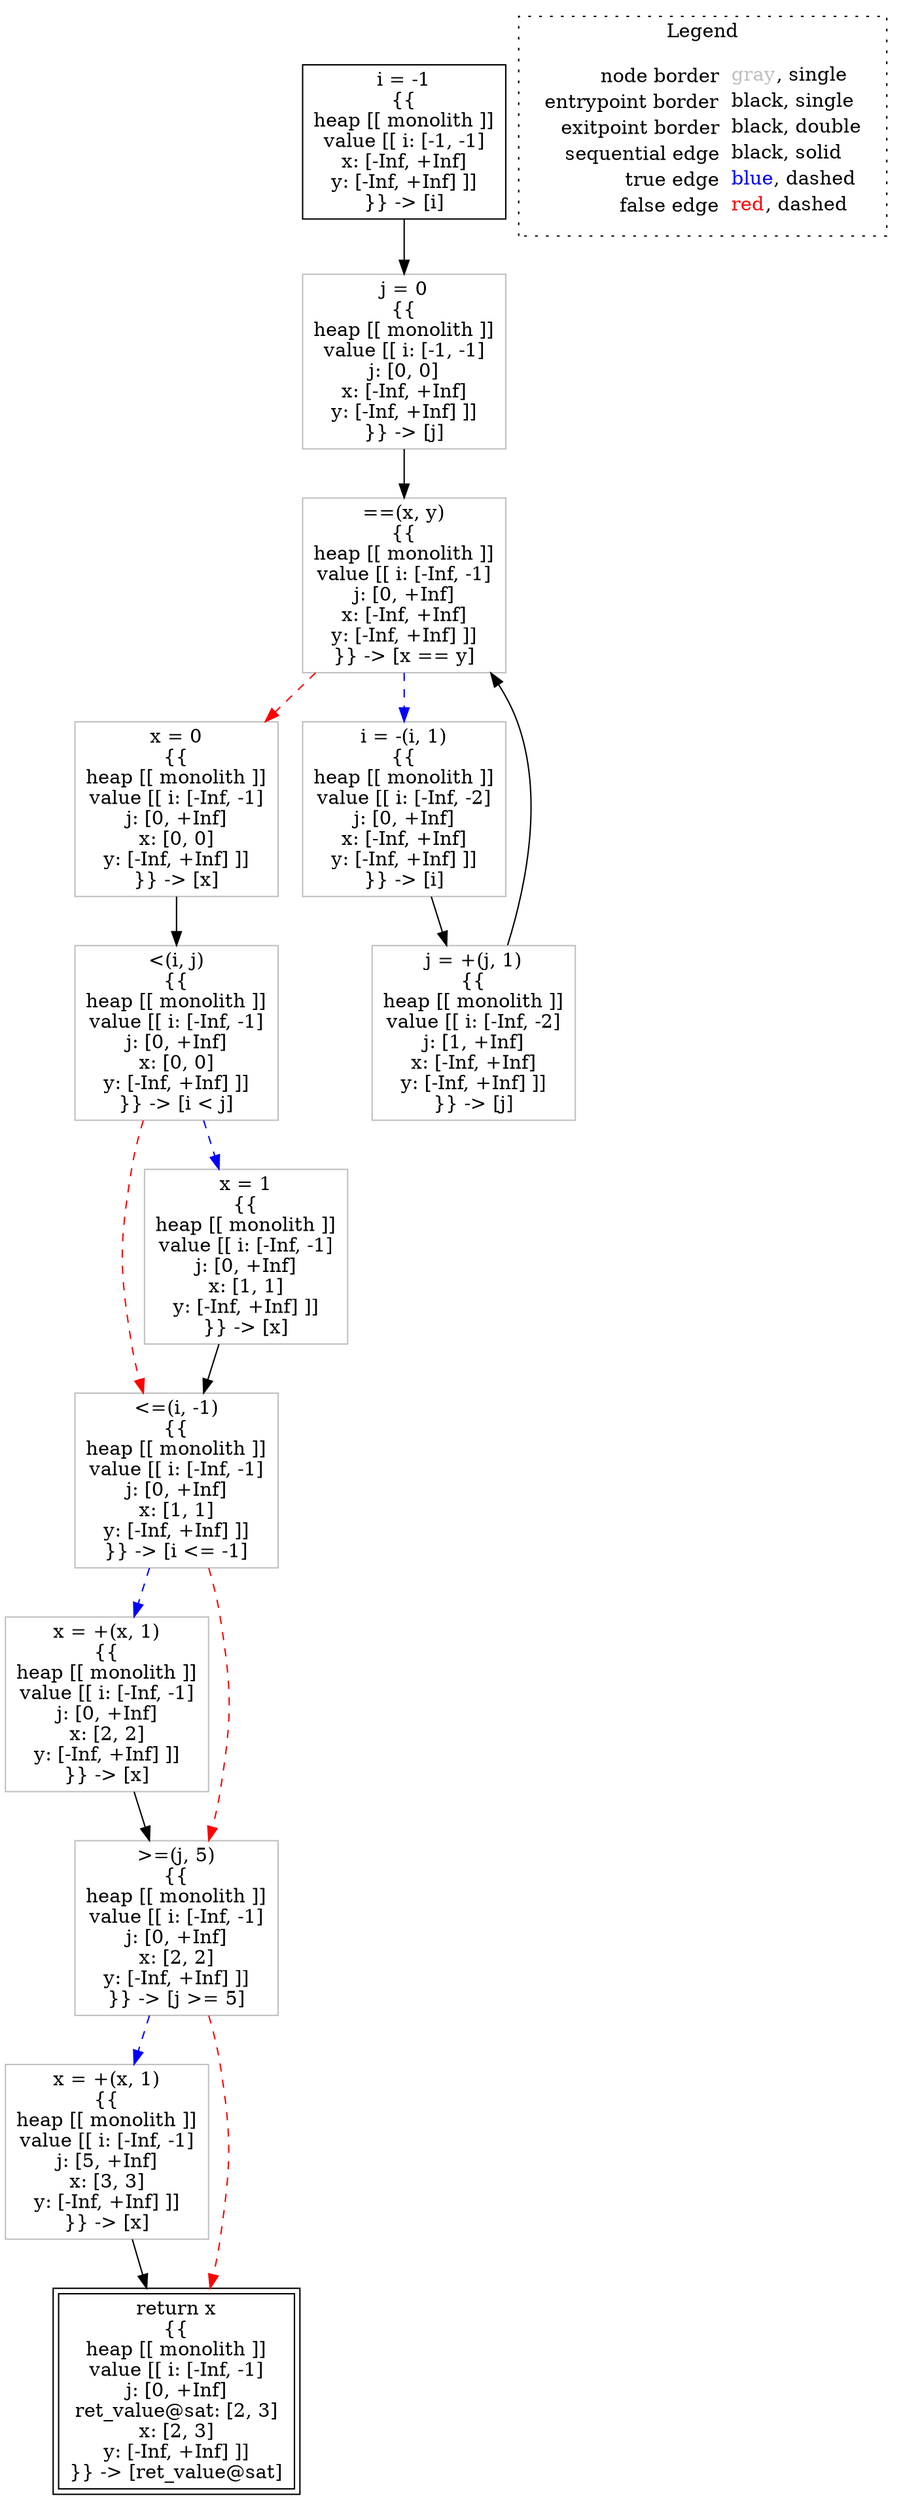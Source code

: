 digraph {
	"node0" [shape="rect",color="black",label=<i = -1<BR/>{{<BR/>heap [[ monolith ]]<BR/>value [[ i: [-1, -1]<BR/>x: [-Inf, +Inf]<BR/>y: [-Inf, +Inf] ]]<BR/>}} -&gt; [i]>];
	"node1" [shape="rect",color="gray",label=<x = +(x, 1)<BR/>{{<BR/>heap [[ monolith ]]<BR/>value [[ i: [-Inf, -1]<BR/>j: [0, +Inf]<BR/>x: [2, 2]<BR/>y: [-Inf, +Inf] ]]<BR/>}} -&gt; [x]>];
	"node2" [shape="rect",color="gray",label=<&gt;=(j, 5)<BR/>{{<BR/>heap [[ monolith ]]<BR/>value [[ i: [-Inf, -1]<BR/>j: [0, +Inf]<BR/>x: [2, 2]<BR/>y: [-Inf, +Inf] ]]<BR/>}} -&gt; [j &gt;= 5]>];
	"node3" [shape="rect",color="gray",label=<&lt;(i, j)<BR/>{{<BR/>heap [[ monolith ]]<BR/>value [[ i: [-Inf, -1]<BR/>j: [0, +Inf]<BR/>x: [0, 0]<BR/>y: [-Inf, +Inf] ]]<BR/>}} -&gt; [i &lt; j]>];
	"node4" [shape="rect",color="gray",label=<x = +(x, 1)<BR/>{{<BR/>heap [[ monolith ]]<BR/>value [[ i: [-Inf, -1]<BR/>j: [5, +Inf]<BR/>x: [3, 3]<BR/>y: [-Inf, +Inf] ]]<BR/>}} -&gt; [x]>];
	"node5" [shape="rect",color="gray",label=<==(x, y)<BR/>{{<BR/>heap [[ monolith ]]<BR/>value [[ i: [-Inf, -1]<BR/>j: [0, +Inf]<BR/>x: [-Inf, +Inf]<BR/>y: [-Inf, +Inf] ]]<BR/>}} -&gt; [x == y]>];
	"node6" [shape="rect",color="gray",label=<x = 0<BR/>{{<BR/>heap [[ monolith ]]<BR/>value [[ i: [-Inf, -1]<BR/>j: [0, +Inf]<BR/>x: [0, 0]<BR/>y: [-Inf, +Inf] ]]<BR/>}} -&gt; [x]>];
	"node7" [shape="rect",color="gray",label=<&lt;=(i, -1)<BR/>{{<BR/>heap [[ monolith ]]<BR/>value [[ i: [-Inf, -1]<BR/>j: [0, +Inf]<BR/>x: [1, 1]<BR/>y: [-Inf, +Inf] ]]<BR/>}} -&gt; [i &lt;= -1]>];
	"node8" [shape="rect",color="black",peripheries="2",label=<return x<BR/>{{<BR/>heap [[ monolith ]]<BR/>value [[ i: [-Inf, -1]<BR/>j: [0, +Inf]<BR/>ret_value@sat: [2, 3]<BR/>x: [2, 3]<BR/>y: [-Inf, +Inf] ]]<BR/>}} -&gt; [ret_value@sat]>];
	"node9" [shape="rect",color="gray",label=<i = -(i, 1)<BR/>{{<BR/>heap [[ monolith ]]<BR/>value [[ i: [-Inf, -2]<BR/>j: [0, +Inf]<BR/>x: [-Inf, +Inf]<BR/>y: [-Inf, +Inf] ]]<BR/>}} -&gt; [i]>];
	"node10" [shape="rect",color="gray",label=<j = +(j, 1)<BR/>{{<BR/>heap [[ monolith ]]<BR/>value [[ i: [-Inf, -2]<BR/>j: [1, +Inf]<BR/>x: [-Inf, +Inf]<BR/>y: [-Inf, +Inf] ]]<BR/>}} -&gt; [j]>];
	"node11" [shape="rect",color="gray",label=<j = 0<BR/>{{<BR/>heap [[ monolith ]]<BR/>value [[ i: [-1, -1]<BR/>j: [0, 0]<BR/>x: [-Inf, +Inf]<BR/>y: [-Inf, +Inf] ]]<BR/>}} -&gt; [j]>];
	"node12" [shape="rect",color="gray",label=<x = 1<BR/>{{<BR/>heap [[ monolith ]]<BR/>value [[ i: [-Inf, -1]<BR/>j: [0, +Inf]<BR/>x: [1, 1]<BR/>y: [-Inf, +Inf] ]]<BR/>}} -&gt; [x]>];
	"node1" -> "node2" [color="black"];
	"node2" -> "node4" [color="blue",style="dashed"];
	"node2" -> "node8" [color="red",style="dashed"];
	"node0" -> "node11" [color="black"];
	"node3" -> "node7" [color="red",style="dashed"];
	"node3" -> "node12" [color="blue",style="dashed"];
	"node4" -> "node8" [color="black"];
	"node5" -> "node9" [color="blue",style="dashed"];
	"node5" -> "node6" [color="red",style="dashed"];
	"node6" -> "node3" [color="black"];
	"node7" -> "node1" [color="blue",style="dashed"];
	"node7" -> "node2" [color="red",style="dashed"];
	"node9" -> "node10" [color="black"];
	"node10" -> "node5" [color="black"];
	"node11" -> "node5" [color="black"];
	"node12" -> "node7" [color="black"];
subgraph cluster_legend {
	label="Legend";
	style=dotted;
	node [shape=plaintext];
	"legend" [label=<<table border="0" cellpadding="2" cellspacing="0" cellborder="0"><tr><td align="right">node border&nbsp;</td><td align="left"><font color="gray">gray</font>, single</td></tr><tr><td align="right">entrypoint border&nbsp;</td><td align="left"><font color="black">black</font>, single</td></tr><tr><td align="right">exitpoint border&nbsp;</td><td align="left"><font color="black">black</font>, double</td></tr><tr><td align="right">sequential edge&nbsp;</td><td align="left"><font color="black">black</font>, solid</td></tr><tr><td align="right">true edge&nbsp;</td><td align="left"><font color="blue">blue</font>, dashed</td></tr><tr><td align="right">false edge&nbsp;</td><td align="left"><font color="red">red</font>, dashed</td></tr></table>>];
}

}
